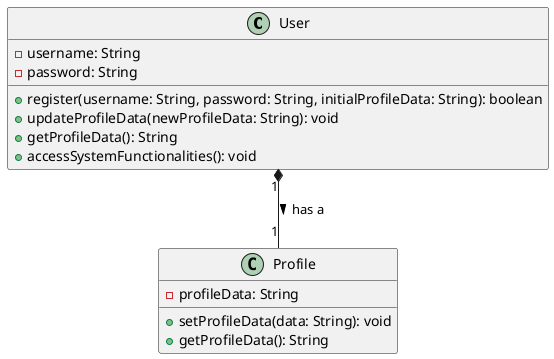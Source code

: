 @startuml
class User {
  - username: String
  - password: String
  + register(username: String, password: String, initialProfileData: String): boolean
  + updateProfileData(newProfileData: String): void
  + getProfileData(): String
  + accessSystemFunctionalities(): void
}

class Profile {
  - profileData: String
  + setProfileData(data: String): void
  + getProfileData(): String
}

User "1" *-- "1" Profile : has a >
@enduml
